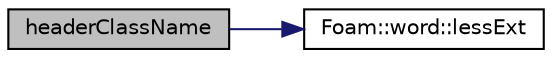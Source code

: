 digraph "headerClassName"
{
  bgcolor="transparent";
  edge [fontname="Helvetica",fontsize="10",labelfontname="Helvetica",labelfontsize="10"];
  node [fontname="Helvetica",fontsize="10",shape=record];
  rankdir="LR";
  Node1 [label="headerClassName",height=0.2,width=0.4,color="black", fillcolor="grey75", style="filled" fontcolor="black"];
  Node1 -> Node2 [color="midnightblue",fontsize="10",style="solid",fontname="Helvetica"];
  Node2 [label="Foam::word::lessExt",height=0.2,width=0.4,color="black",URL="$classFoam_1_1word.html#a8fab0c5579f036d7af709b24f358c6f5",tooltip="Return word without extension (part before last .) "];
}
